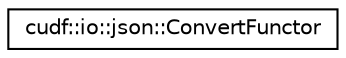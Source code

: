 digraph "Graphical Class Hierarchy"
{
  edge [fontname="Helvetica",fontsize="10",labelfontname="Helvetica",labelfontsize="10"];
  node [fontname="Helvetica",fontsize="10",shape=record];
  rankdir="LR";
  Node0 [label="cudf::io::json::ConvertFunctor",height=0.2,width=0.4,color="black", fillcolor="white", style="filled",URL="$structcudf_1_1io_1_1json_1_1ConvertFunctor.html",tooltip="Functor for converting plain text data to cuDF data type value. "];
}
